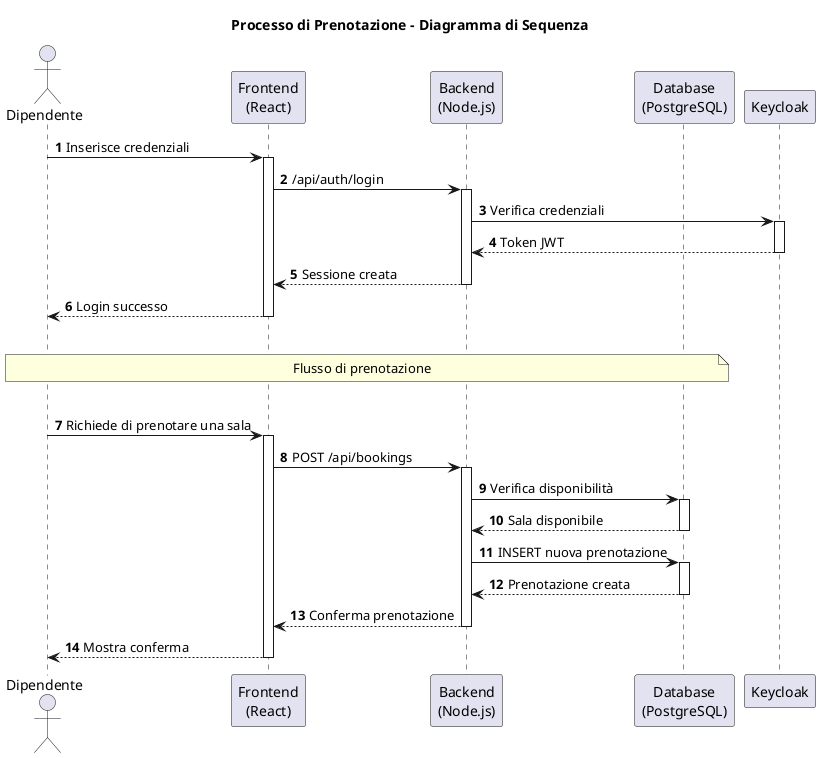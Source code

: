 @startuml BookingProcess-SequenceDiagram
!define PARTICIPANT actor
!define OBJECT entity

title Processo di Prenotazione - Diagramma di Sequenza

' Definizione dei partecipanti
actor Dipendente as User
participant "Frontend\n(React)" as FE
participant "Backend\n(Node.js)" as BE
participant "Database\n(PostgreSQL)" as DB
participant "Keycloak" as KC

' Attivazione automatica
autonumber

' Scenario di login
User -> FE : Inserisce credenziali
activate FE
FE -> BE : /api/auth/login
activate BE
BE -> KC : Verifica credenziali
activate KC
KC --> BE : Token JWT
deactivate KC
BE --> FE : Sessione creata
deactivate BE
FE --> User : Login successo
deactivate FE

|||
note over User, DB : Flusso di prenotazione
|||

User -> FE : Richiede di prenotare una sala
activate FE
FE -> BE : POST /api/bookings
activate BE
BE -> DB : Verifica disponibilità
activate DB
DB --> BE : Sala disponibile
deactivate DB
BE -> DB : INSERT nuova prenotazione
activate DB
DB --> BE : Prenotazione creata
deactivate DB
BE --> FE : Conferma prenotazione
deactivate BE
FE --> User : Mostra conferma
deactivate FE

@enduml
